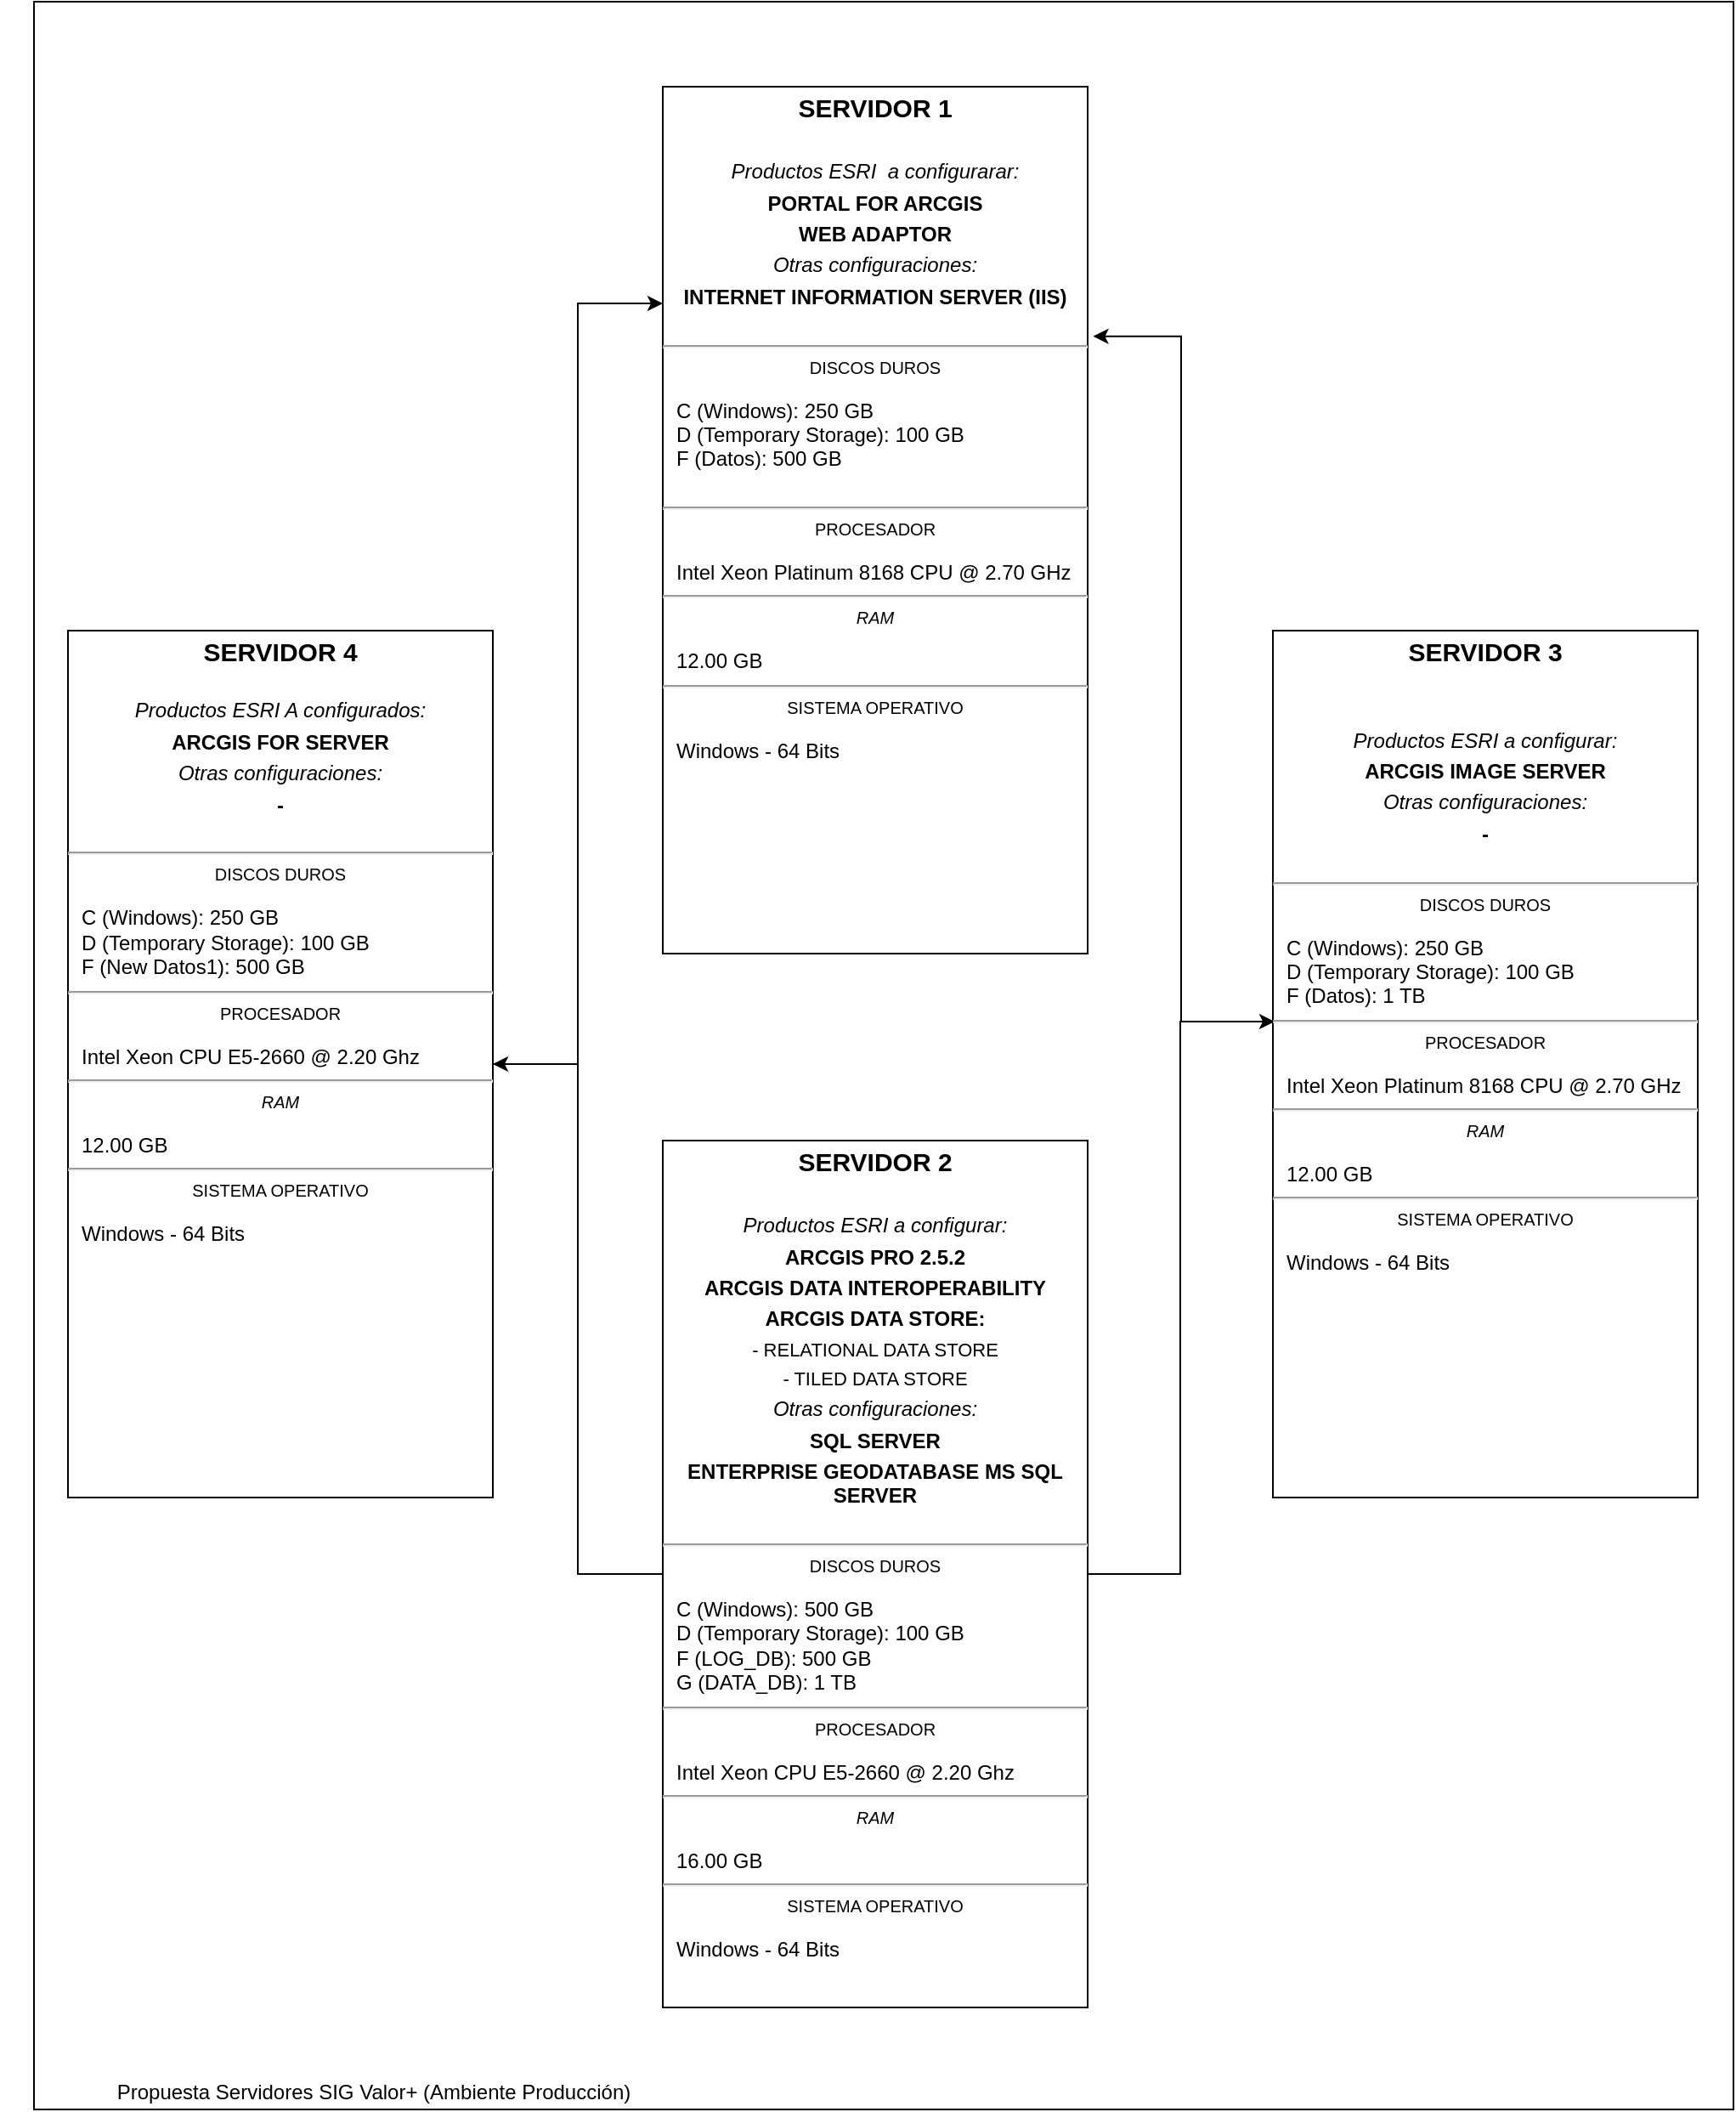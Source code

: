 <mxfile version="13.6.6" type="github">
  <diagram name="Page-1" id="5f0bae14-7c28-e335-631c-24af17079c00">
    <mxGraphModel dx="1360" dy="753" grid="1" gridSize="10" guides="1" tooltips="1" connect="1" arrows="1" fold="1" page="1" pageScale="1" pageWidth="1100" pageHeight="850" background="#ffffff" math="0" shadow="0">
      <root>
        <mxCell id="0" />
        <mxCell id="1" parent="0" />
        <mxCell id="xj_ZxIdG9Tk36-y3mrUf-12" value="" style="rounded=0;whiteSpace=wrap;html=1;" parent="1" vertex="1">
          <mxGeometry x="30" y="130" width="1000" height="1240" as="geometry" />
        </mxCell>
        <mxCell id="xj_ZxIdG9Tk36-y3mrUf-8" style="edgeStyle=orthogonalEdgeStyle;rounded=0;orthogonalLoop=1;jettySize=auto;html=1;entryX=1;entryY=0.5;entryDx=0;entryDy=0;" parent="1" source="xj_ZxIdG9Tk36-y3mrUf-2" target="xj_ZxIdG9Tk36-y3mrUf-5" edge="1">
          <mxGeometry relative="1" as="geometry" />
        </mxCell>
        <mxCell id="xj_ZxIdG9Tk36-y3mrUf-9" style="edgeStyle=orthogonalEdgeStyle;rounded=0;orthogonalLoop=1;jettySize=auto;html=1;entryX=0.004;entryY=0.451;entryDx=0;entryDy=0;entryPerimeter=0;" parent="1" source="xj_ZxIdG9Tk36-y3mrUf-2" target="xj_ZxIdG9Tk36-y3mrUf-6" edge="1">
          <mxGeometry relative="1" as="geometry" />
        </mxCell>
        <mxCell id="xj_ZxIdG9Tk36-y3mrUf-2" value="&lt;p style=&quot;margin: 0px ; margin-top: 4px ; text-align: center&quot;&gt;&lt;b&gt;&lt;font style=&quot;font-size: 15px&quot;&gt;SERVIDOR 2&lt;/font&gt;&lt;/b&gt;&lt;/p&gt;&lt;p style=&quot;margin: 4px 0px 0px ; text-align: center ; font-size: 11px&quot;&gt;&lt;br&gt;&lt;/p&gt;&lt;p style=&quot;margin: 0px ; margin-top: 4px ; text-align: center&quot;&gt;&lt;i&gt;Productos ESRI a configurar:&lt;/i&gt;&lt;/p&gt;&lt;p style=&quot;margin: 0px ; margin-top: 4px ; text-align: center&quot;&gt;&lt;b&gt;ARCGIS PRO 2.5.2&lt;/b&gt;&lt;/p&gt;&lt;p style=&quot;margin: 0px ; margin-top: 4px ; text-align: center&quot;&gt;&lt;b&gt;ARCGIS DATA INTEROPERABILITY&lt;/b&gt;&lt;/p&gt;&lt;p style=&quot;margin: 0px ; margin-top: 4px ; text-align: center&quot;&gt;&lt;b&gt;ARCGIS DATA STORE:&lt;/b&gt;&lt;/p&gt;&lt;p style=&quot;margin: 4px 0px 0px ; text-align: center ; font-size: 11px&quot;&gt;&lt;font style=&quot;font-size: 11px&quot;&gt;- RELATIONAL DATA STORE&lt;/font&gt;&lt;/p&gt;&lt;p style=&quot;margin: 4px 0px 0px ; text-align: center ; font-size: 11px&quot;&gt;&lt;font style=&quot;font-size: 11px&quot;&gt;- TILED DATA STORE&lt;/font&gt;&lt;/p&gt;&lt;p style=&quot;margin: 0px ; margin-top: 4px ; text-align: center&quot;&gt;&lt;i&gt;Otras configuraciones:&lt;/i&gt;&lt;b&gt;&lt;br&gt;&lt;/b&gt;&lt;/p&gt;&lt;p style=&quot;margin: 0px ; margin-top: 4px ; text-align: center&quot;&gt;&lt;b&gt;SQL SERVER&lt;/b&gt;&lt;/p&gt;&lt;p style=&quot;margin: 0px ; margin-top: 4px ; text-align: center&quot;&gt;&lt;b&gt;ENTERPRISE GEODATABASE MS SQL SERVER&lt;/b&gt;&lt;/p&gt;&lt;br&gt;&lt;hr&gt;&lt;p style=&quot;font-size: 10px ; margin: 0px ; text-align: center&quot;&gt;DISCOS DUROS&lt;/p&gt;&lt;p style=&quot;font-size: 10px ; margin: 0px ; text-align: center&quot;&gt;&lt;br&gt;&lt;/p&gt;&lt;p style=&quot;margin: 0px ; margin-left: 8px ; text-align: left&quot;&gt;C (Windows): 500 GB&lt;/p&gt;&lt;p style=&quot;margin: 0px ; margin-left: 8px ; text-align: left&quot;&gt;D (Temporary Storage): 100 GB&lt;/p&gt;&lt;p style=&quot;margin: 0px ; margin-left: 8px ; text-align: left&quot;&gt;F (LOG_DB): 500 GB&lt;/p&gt;&lt;p style=&quot;margin: 0px ; margin-left: 8px ; text-align: left&quot;&gt;G (DATA_DB): 1 TB&amp;nbsp;&lt;/p&gt;&lt;hr&gt;&lt;p style=&quot;font-size: 10px ; margin: 0px ; text-align: center&quot;&gt;PROCESADOR&lt;/p&gt;&lt;p style=&quot;font-size: 10px ; margin: 0px ; text-align: center&quot;&gt;&lt;i&gt;&lt;br&gt;&lt;/i&gt;&lt;/p&gt;&lt;p style=&quot;margin: 0px ; margin-left: 8px ; text-align: left&quot;&gt;Intel Xeon CPU E5-2660 @ 2.20 Ghz&lt;/p&gt;&lt;hr&gt;&lt;p style=&quot;font-size: 10px ; margin: 0px ; text-align: center&quot;&gt;&lt;i&gt;RAM&lt;/i&gt;&lt;/p&gt;&lt;p style=&quot;font-size: 10px ; margin: 0px ; text-align: center&quot;&gt;&lt;i&gt;&lt;br&gt;&lt;/i&gt;&lt;/p&gt;&lt;p style=&quot;margin: 0px ; margin-left: 8px ; text-align: left&quot;&gt;16.00 GB&lt;/p&gt;&lt;hr&gt;&lt;p style=&quot;font-size: 10px ; margin: 0px ; text-align: center&quot;&gt;SISTEMA OPERATIVO&lt;/p&gt;&lt;p style=&quot;font-size: 10px ; margin: 0px ; text-align: center&quot;&gt;&lt;i&gt;&lt;br&gt;&lt;/i&gt;&lt;/p&gt;&lt;p style=&quot;margin: 0px ; margin-left: 8px ; text-align: left&quot;&gt;Windows - 64 Bits&lt;/p&gt;" style="shape=rect;html=1;overflow=fill;verticalAlign=top;align=left;whiteSpace=wrap;" parent="1" vertex="1">
          <mxGeometry x="400" y="800" width="250" height="510" as="geometry" />
        </mxCell>
        <mxCell id="xj_ZxIdG9Tk36-y3mrUf-4" value="&lt;p style=&quot;margin: 0px ; margin-top: 4px ; text-align: center&quot;&gt;&lt;b&gt;&lt;font style=&quot;font-size: 15px&quot;&gt;SERVIDOR 1&lt;/font&gt;&lt;/b&gt;&lt;/p&gt;&lt;p style=&quot;margin: 4px 0px 0px ; text-align: center ; font-size: 11px&quot;&gt;&lt;b&gt;&lt;br&gt;&lt;/b&gt;&lt;/p&gt;&lt;p style=&quot;margin: 4px 0px 0px ; text-align: center&quot;&gt;&lt;i&gt;Productos ESRI&amp;nbsp; a configurarar:&lt;/i&gt;&lt;/p&gt;&lt;p style=&quot;margin: 4px 0px 0px ; text-align: center&quot;&gt;&lt;b&gt;PORTAL FOR ARCGIS&lt;/b&gt;&lt;/p&gt;&lt;p style=&quot;margin: 4px 0px 0px ; text-align: center&quot;&gt;&lt;b&gt;WEB ADAPTOR&lt;/b&gt;&lt;/p&gt;&lt;p style=&quot;margin: 4px 0px 0px ; text-align: center&quot;&gt;&lt;i&gt;Otras configuraciones:&lt;/i&gt;&lt;b&gt;&lt;br&gt;&lt;/b&gt;&lt;/p&gt;&lt;p style=&quot;margin: 4px 0px 0px ; text-align: center&quot;&gt;&lt;b&gt;INTERNET INFORMATION SERVER (IIS)&lt;/b&gt;&lt;/p&gt;&lt;br&gt;&lt;hr&gt;&lt;p style=&quot;font-size: 10px ; margin: 0px ; text-align: center&quot;&gt;DISCOS DUROS&lt;/p&gt;&lt;p style=&quot;font-size: 10px ; margin: 0px ; text-align: center&quot;&gt;&lt;br&gt;&lt;/p&gt;&lt;p style=&quot;margin: 0px ; margin-left: 8px ; text-align: left&quot;&gt;C (Windows): 250 GB&lt;/p&gt;&lt;p style=&quot;margin: 0px ; margin-left: 8px ; text-align: left&quot;&gt;D (Temporary Storage): 100 GB&lt;/p&gt;&lt;p style=&quot;margin: 0px ; margin-left: 8px ; text-align: left&quot;&gt;F (Datos): 500 GB&lt;/p&gt;&lt;p style=&quot;margin: 0px ; margin-left: 8px ; text-align: left&quot;&gt;&lt;br&gt;&lt;/p&gt;&lt;hr&gt;&lt;p style=&quot;font-size: 10px ; margin: 0px ; text-align: center&quot;&gt;PROCESADOR&lt;/p&gt;&lt;p style=&quot;font-size: 10px ; margin: 0px ; text-align: center&quot;&gt;&lt;i&gt;&lt;br&gt;&lt;/i&gt;&lt;/p&gt;&lt;p style=&quot;margin: 0px ; margin-left: 8px ; text-align: left&quot;&gt;Intel Xeon Platinum 8168 CPU @ 2.70 GHz&lt;/p&gt;&lt;hr&gt;&lt;p style=&quot;font-size: 10px ; margin: 0px ; text-align: center&quot;&gt;&lt;i&gt;RAM&lt;/i&gt;&lt;/p&gt;&lt;p style=&quot;font-size: 10px ; margin: 0px ; text-align: center&quot;&gt;&lt;i&gt;&lt;br&gt;&lt;/i&gt;&lt;/p&gt;&lt;p style=&quot;margin: 0px ; margin-left: 8px ; text-align: left&quot;&gt;12.00 GB&lt;/p&gt;&lt;hr&gt;&lt;p style=&quot;font-size: 10px ; margin: 0px ; text-align: center&quot;&gt;SISTEMA OPERATIVO&lt;/p&gt;&lt;p style=&quot;font-size: 10px ; margin: 0px ; text-align: center&quot;&gt;&lt;i&gt;&lt;br&gt;&lt;/i&gt;&lt;/p&gt;&lt;p style=&quot;margin: 0px ; margin-left: 8px ; text-align: left&quot;&gt;Windows - 64 Bits&lt;/p&gt;" style="shape=rect;html=1;overflow=fill;verticalAlign=top;align=left;whiteSpace=wrap;" parent="1" vertex="1">
          <mxGeometry x="400" y="180" width="250" height="510" as="geometry" />
        </mxCell>
        <mxCell id="xj_ZxIdG9Tk36-y3mrUf-10" style="edgeStyle=orthogonalEdgeStyle;rounded=0;orthogonalLoop=1;jettySize=auto;html=1;entryX=0;entryY=0.25;entryDx=0;entryDy=0;" parent="1" source="xj_ZxIdG9Tk36-y3mrUf-5" target="xj_ZxIdG9Tk36-y3mrUf-4" edge="1">
          <mxGeometry relative="1" as="geometry" />
        </mxCell>
        <mxCell id="xj_ZxIdG9Tk36-y3mrUf-5" value="&lt;p style=&quot;margin: 0px ; margin-top: 4px ; text-align: center&quot;&gt;&lt;b style=&quot;font-size: 15px&quot;&gt;SERVIDOR 4&lt;/b&gt;&lt;br&gt;&lt;/p&gt;&lt;p style=&quot;margin: 0px ; margin-top: 4px ; text-align: center&quot;&gt;&lt;br&gt;&lt;i&gt;Productos ESRI A configurados:&lt;/i&gt;&lt;/p&gt;&lt;p style=&quot;margin: 0px ; margin-top: 4px ; text-align: center&quot;&gt;&lt;b&gt;ARCGIS FOR SERVER&lt;/b&gt;&lt;/p&gt;&lt;p style=&quot;margin: 0px ; margin-top: 4px ; text-align: center&quot;&gt;&lt;i&gt;Otras configuraciones:&lt;/i&gt;&lt;b&gt;&lt;br&gt;&lt;/b&gt;&lt;/p&gt;&lt;p style=&quot;margin: 0px ; margin-top: 4px ; text-align: center&quot;&gt;&lt;b&gt;-&lt;/b&gt;&lt;/p&gt;&lt;br&gt;&lt;hr&gt;&lt;p style=&quot;font-size: 10px ; margin: 0px ; text-align: center&quot;&gt;DISCOS DUROS&lt;/p&gt;&lt;p style=&quot;font-size: 10px ; margin: 0px ; text-align: center&quot;&gt;&lt;br&gt;&lt;/p&gt;&lt;p style=&quot;margin: 0px 0px 0px 8px&quot;&gt;C (Windows): 250 GB&lt;/p&gt;&lt;p style=&quot;margin: 0px 0px 0px 8px&quot;&gt;D (Temporary Storage): 100 GB&lt;/p&gt;&lt;p style=&quot;margin: 0px 0px 0px 8px&quot;&gt;F (New Datos1): 500 GB&lt;/p&gt;&lt;hr&gt;&lt;p style=&quot;font-size: 10px ; margin: 0px ; text-align: center&quot;&gt;PROCESADOR&lt;/p&gt;&lt;p style=&quot;font-size: 10px ; margin: 0px ; text-align: center&quot;&gt;&lt;i&gt;&lt;br&gt;&lt;/i&gt;&lt;/p&gt;&lt;p style=&quot;margin: 0px ; margin-left: 8px ; text-align: left&quot;&gt;Intel Xeon CPU E5-2660 @ 2.20 Ghz&lt;/p&gt;&lt;hr&gt;&lt;p style=&quot;font-size: 10px ; margin: 0px ; text-align: center&quot;&gt;&lt;i&gt;RAM&lt;/i&gt;&lt;/p&gt;&lt;p style=&quot;font-size: 10px ; margin: 0px ; text-align: center&quot;&gt;&lt;i&gt;&lt;br&gt;&lt;/i&gt;&lt;/p&gt;&lt;p style=&quot;margin: 0px ; margin-left: 8px ; text-align: left&quot;&gt;12.00 GB&lt;/p&gt;&lt;hr&gt;&lt;p style=&quot;font-size: 10px ; margin: 0px ; text-align: center&quot;&gt;SISTEMA OPERATIVO&lt;/p&gt;&lt;p style=&quot;font-size: 10px ; margin: 0px ; text-align: center&quot;&gt;&lt;i&gt;&lt;br&gt;&lt;/i&gt;&lt;/p&gt;&lt;p style=&quot;margin: 0px ; margin-left: 8px ; text-align: left&quot;&gt;Windows - 64 Bits&lt;/p&gt;" style="shape=rect;html=1;overflow=fill;verticalAlign=top;align=left;whiteSpace=wrap;" parent="1" vertex="1">
          <mxGeometry x="50" y="500" width="250" height="510" as="geometry" />
        </mxCell>
        <mxCell id="xj_ZxIdG9Tk36-y3mrUf-11" style="edgeStyle=orthogonalEdgeStyle;rounded=0;orthogonalLoop=1;jettySize=auto;html=1;entryX=1.013;entryY=0.288;entryDx=0;entryDy=0;entryPerimeter=0;" parent="1" source="xj_ZxIdG9Tk36-y3mrUf-6" target="xj_ZxIdG9Tk36-y3mrUf-4" edge="1">
          <mxGeometry relative="1" as="geometry">
            <Array as="points">
              <mxPoint x="705" y="730" />
              <mxPoint x="705" y="327" />
            </Array>
          </mxGeometry>
        </mxCell>
        <mxCell id="xj_ZxIdG9Tk36-y3mrUf-6" value="&lt;p style=&quot;margin: 0px ; margin-top: 4px ; text-align: center&quot;&gt;&lt;b&gt;&lt;font style=&quot;font-size: 15px&quot;&gt;SERVIDOR 3&lt;/font&gt;&lt;/b&gt;&lt;/p&gt;&lt;p style=&quot;margin: 4px 0px 0px ; text-align: center ; font-size: 11px&quot;&gt;&lt;br&gt;&lt;/p&gt;&lt;p style=&quot;margin: 0px ; margin-top: 4px ; text-align: center&quot;&gt;&lt;br&gt;&lt;i&gt;Productos ESRI a configurar:&lt;/i&gt;&lt;/p&gt;&lt;p style=&quot;margin: 0px ; margin-top: 4px ; text-align: center&quot;&gt;&lt;b&gt;ARCGIS IMAGE SERVER&lt;/b&gt;&lt;/p&gt;&lt;p style=&quot;margin: 0px ; margin-top: 4px ; text-align: center&quot;&gt;&lt;i&gt;Otras configuraciones:&lt;/i&gt;&lt;b&gt;&lt;br&gt;&lt;/b&gt;&lt;/p&gt;&lt;p style=&quot;margin: 0px ; margin-top: 4px ; text-align: center&quot;&gt;&lt;b&gt;-&lt;/b&gt;&lt;/p&gt;&lt;br&gt;&lt;hr&gt;&lt;p style=&quot;font-size: 10px ; margin: 0px ; text-align: center&quot;&gt;DISCOS DUROS&lt;/p&gt;&lt;p style=&quot;font-size: 10px ; margin: 0px ; text-align: center&quot;&gt;&lt;br&gt;&lt;/p&gt;&lt;p style=&quot;margin: 0px 0px 0px 8px&quot;&gt;C (Windows): 250 GB&lt;/p&gt;&lt;p style=&quot;margin: 0px 0px 0px 8px&quot;&gt;D (Temporary Storage): 100 GB&lt;/p&gt;&lt;p style=&quot;margin: 0px 0px 0px 8px&quot;&gt;F (Datos): 1 TB&lt;/p&gt;&lt;hr&gt;&lt;p style=&quot;font-size: 10px ; margin: 0px ; text-align: center&quot;&gt;PROCESADOR&lt;/p&gt;&lt;p style=&quot;font-size: 10px ; margin: 0px ; text-align: center&quot;&gt;&lt;i&gt;&lt;br&gt;&lt;/i&gt;&lt;/p&gt;&lt;p style=&quot;margin: 0px ; margin-left: 8px ; text-align: left&quot;&gt;Intel Xeon Platinum 8168 CPU @ 2.70 GHz&lt;br&gt;&lt;/p&gt;&lt;hr&gt;&lt;p style=&quot;font-size: 10px ; margin: 0px ; text-align: center&quot;&gt;&lt;i&gt;RAM&lt;/i&gt;&lt;/p&gt;&lt;p style=&quot;font-size: 10px ; margin: 0px ; text-align: center&quot;&gt;&lt;i&gt;&lt;br&gt;&lt;/i&gt;&lt;/p&gt;&lt;p style=&quot;margin: 0px ; margin-left: 8px ; text-align: left&quot;&gt;12.00 GB&lt;/p&gt;&lt;hr&gt;&lt;p style=&quot;font-size: 10px ; margin: 0px ; text-align: center&quot;&gt;SISTEMA OPERATIVO&lt;/p&gt;&lt;p style=&quot;font-size: 10px ; margin: 0px ; text-align: center&quot;&gt;&lt;i&gt;&lt;br&gt;&lt;/i&gt;&lt;/p&gt;&lt;p style=&quot;margin: 0px ; margin-left: 8px ; text-align: left&quot;&gt;Windows - 64 Bits&lt;/p&gt;" style="shape=rect;html=1;overflow=fill;verticalAlign=top;align=left;whiteSpace=wrap;" parent="1" vertex="1">
          <mxGeometry x="759" y="500" width="250" height="510" as="geometry" />
        </mxCell>
        <mxCell id="xj_ZxIdG9Tk36-y3mrUf-13" value="Propuesta Servidores SIG Valor+ (Ambiente Producción)" style="text;html=1;strokeColor=none;fillColor=none;align=center;verticalAlign=middle;whiteSpace=wrap;rounded=0;" parent="1" vertex="1">
          <mxGeometry x="10" y="1350" width="440" height="20" as="geometry" />
        </mxCell>
      </root>
    </mxGraphModel>
  </diagram>
</mxfile>
